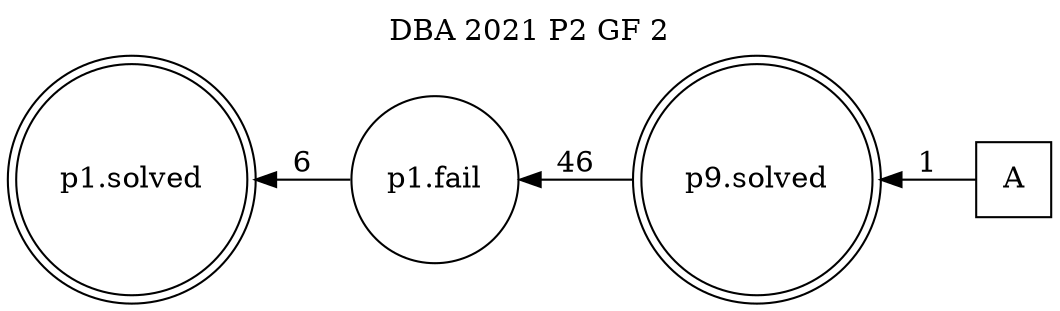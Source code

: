 digraph DBA_2021_P2_GF_2 {
labelloc="tl"
label= " DBA 2021 P2 GF 2 "
rankdir="RL";
graph [ size=" 10 , 10 !"]

"A" [shape="square" label="A"]
"p9.solved" [shape="doublecircle" label="p9.solved"]
"p1.fail" [shape="circle" label="p1.fail"]
"p1.solved" [shape="doublecircle" label="p1.solved"]
"A" -> "p9.solved" [ label=1]
"p9.solved" -> "p1.fail" [ label=46]
"p1.fail" -> "p1.solved" [ label=6]
}

